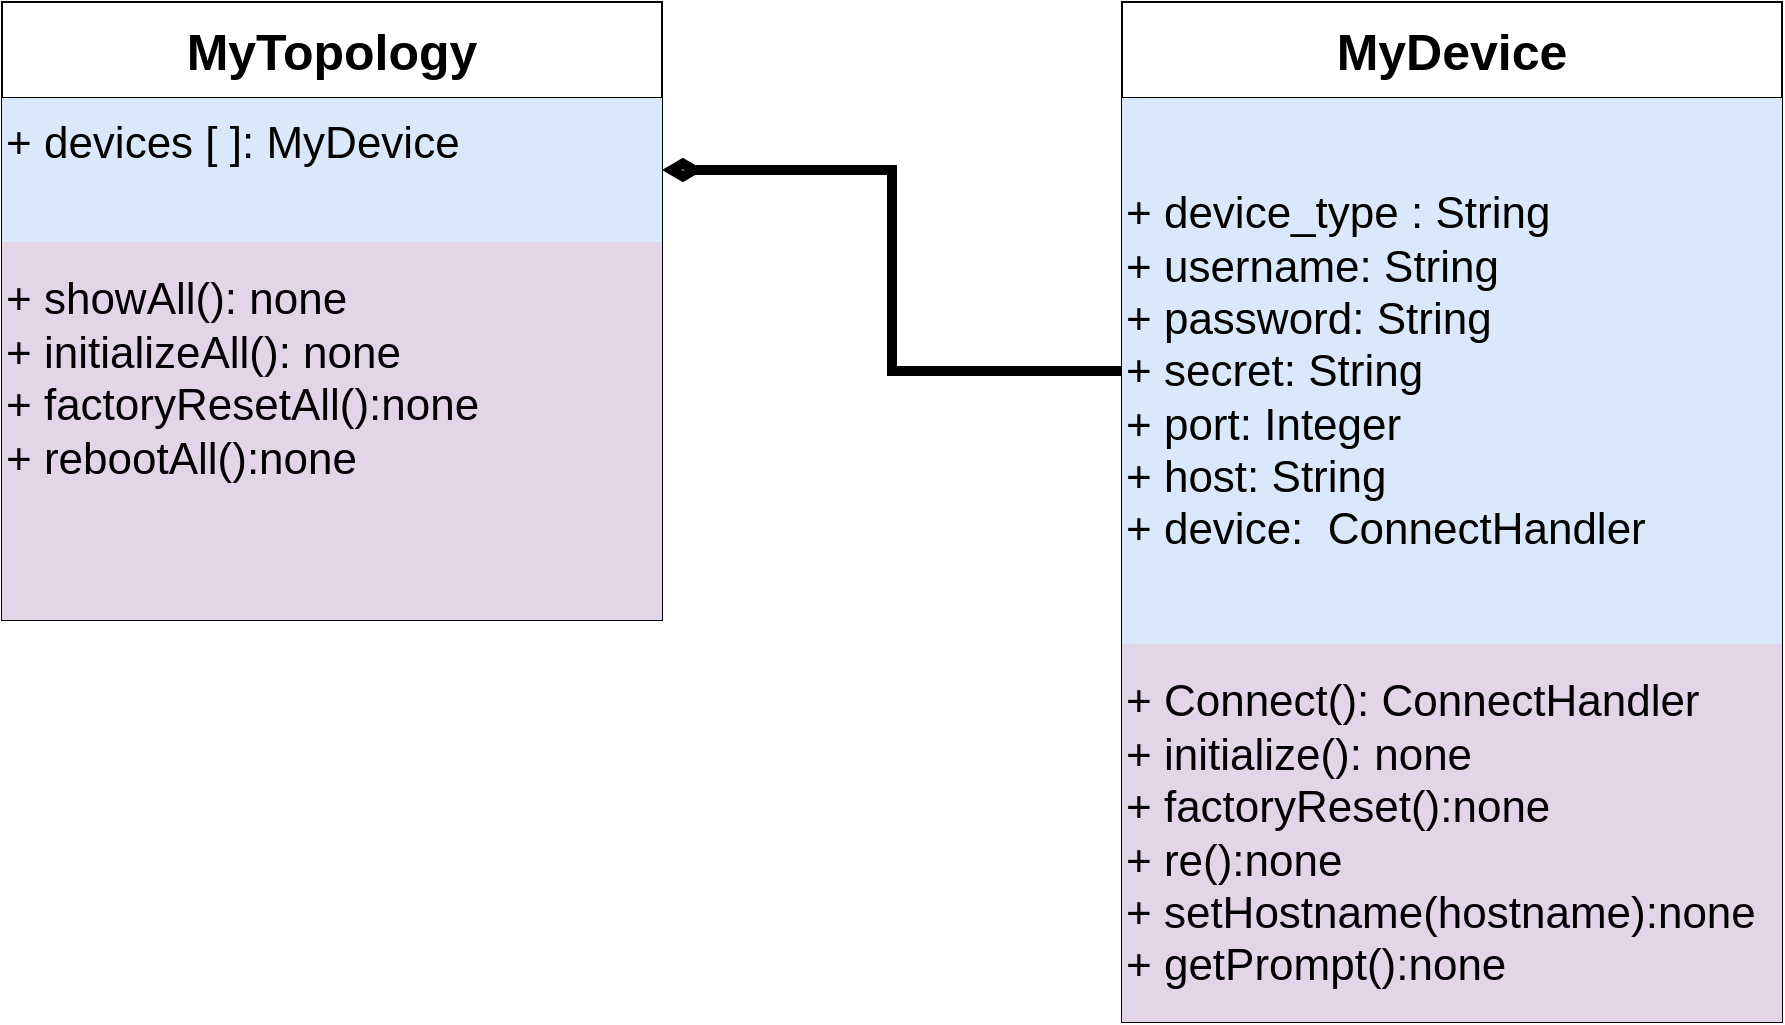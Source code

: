 <mxfile version="23.1.5" type="device">
  <diagram name="Page-1" id="xn4td57NWL2Jmq_waCct">
    <mxGraphModel dx="1120" dy="526" grid="1" gridSize="10" guides="1" tooltips="1" connect="1" arrows="1" fold="1" page="1" pageScale="1" pageWidth="850" pageHeight="1100" math="0" shadow="0">
      <root>
        <mxCell id="0" />
        <mxCell id="1" parent="0" />
        <mxCell id="Kqxm7T5sYgxEj9wbaCz5-17" value="" style="shape=table;startSize=0;container=1;collapsible=0;childLayout=tableLayout;" vertex="1" parent="1">
          <mxGeometry x="780" y="90" width="330" height="510" as="geometry" />
        </mxCell>
        <mxCell id="Kqxm7T5sYgxEj9wbaCz5-18" value="" style="shape=tableRow;horizontal=0;startSize=0;swimlaneHead=0;swimlaneBody=0;strokeColor=inherit;top=0;left=0;bottom=0;right=0;collapsible=0;dropTarget=0;fillColor=none;points=[[0,0.5],[1,0.5]];portConstraint=eastwest;" vertex="1" parent="Kqxm7T5sYgxEj9wbaCz5-17">
          <mxGeometry width="330" height="48" as="geometry" />
        </mxCell>
        <mxCell id="Kqxm7T5sYgxEj9wbaCz5-19" value="&lt;b&gt;&lt;font style=&quot;font-size: 25px;&quot;&gt;MyDevice&lt;/font&gt;&lt;/b&gt;" style="shape=partialRectangle;html=1;whiteSpace=wrap;connectable=0;strokeColor=inherit;overflow=hidden;fillColor=none;top=0;left=0;bottom=0;right=0;pointerEvents=1;" vertex="1" parent="Kqxm7T5sYgxEj9wbaCz5-18">
          <mxGeometry width="330" height="48" as="geometry">
            <mxRectangle width="330" height="48" as="alternateBounds" />
          </mxGeometry>
        </mxCell>
        <mxCell id="Kqxm7T5sYgxEj9wbaCz5-20" value="" style="shape=tableRow;horizontal=0;startSize=0;swimlaneHead=0;swimlaneBody=0;strokeColor=inherit;top=0;left=0;bottom=0;right=0;collapsible=0;dropTarget=0;fillColor=none;points=[[0,0.5],[1,0.5]];portConstraint=eastwest;fontSize=22;" vertex="1" parent="Kqxm7T5sYgxEj9wbaCz5-17">
          <mxGeometry y="48" width="330" height="273" as="geometry" />
        </mxCell>
        <mxCell id="Kqxm7T5sYgxEj9wbaCz5-21" value="+ device_type : String&lt;div style=&quot;font-size: 22px;&quot;&gt;+ username: String&lt;/div&gt;&lt;div style=&quot;font-size: 22px;&quot;&gt;+ password: String&lt;/div&gt;&lt;div style=&quot;font-size: 22px;&quot;&gt;+ secret: String&lt;/div&gt;&lt;div style=&quot;font-size: 22px;&quot;&gt;+ port: Integer&lt;/div&gt;&lt;div style=&quot;font-size: 22px;&quot;&gt;+ host: String&lt;/div&gt;&lt;div style=&quot;font-size: 22px;&quot;&gt;+ device:&amp;nbsp; ConnectHandler&lt;/div&gt;" style="shape=partialRectangle;html=1;whiteSpace=wrap;connectable=0;strokeColor=#6c8ebf;overflow=hidden;fillColor=#dae8fc;top=0;left=0;bottom=0;right=0;pointerEvents=1;align=left;fontSize=22;" vertex="1" parent="Kqxm7T5sYgxEj9wbaCz5-20">
          <mxGeometry width="330" height="273" as="geometry">
            <mxRectangle width="330" height="273" as="alternateBounds" />
          </mxGeometry>
        </mxCell>
        <mxCell id="Kqxm7T5sYgxEj9wbaCz5-22" value="" style="shape=tableRow;horizontal=0;startSize=0;swimlaneHead=0;swimlaneBody=0;strokeColor=inherit;top=0;left=0;bottom=0;right=0;collapsible=0;dropTarget=0;fillColor=none;points=[[0,0.5],[1,0.5]];portConstraint=eastwest;fontSize=22;" vertex="1" parent="Kqxm7T5sYgxEj9wbaCz5-17">
          <mxGeometry y="321" width="330" height="189" as="geometry" />
        </mxCell>
        <mxCell id="Kqxm7T5sYgxEj9wbaCz5-23" value="+ Connect(): ConnectHandler&lt;br&gt;+ initialize(): none&lt;br&gt;+ factoryReset():none&lt;br&gt;+ re():none&amp;nbsp;&amp;nbsp;&lt;br&gt;+ setHostname(hostname):none&lt;br&gt;+ getPrompt():none" style="shape=partialRectangle;html=1;whiteSpace=wrap;connectable=0;strokeColor=#9673a6;overflow=hidden;fillColor=#e1d5e7;top=0;left=0;bottom=0;right=0;pointerEvents=1;align=left;fontSize=22;" vertex="1" parent="Kqxm7T5sYgxEj9wbaCz5-22">
          <mxGeometry width="330" height="189" as="geometry">
            <mxRectangle width="330" height="189" as="alternateBounds" />
          </mxGeometry>
        </mxCell>
        <mxCell id="Kqxm7T5sYgxEj9wbaCz5-30" value="" style="shape=table;startSize=0;container=1;collapsible=0;childLayout=tableLayout;" vertex="1" parent="1">
          <mxGeometry x="220" y="90" width="330" height="309" as="geometry" />
        </mxCell>
        <mxCell id="Kqxm7T5sYgxEj9wbaCz5-31" value="" style="shape=tableRow;horizontal=0;startSize=0;swimlaneHead=0;swimlaneBody=0;strokeColor=inherit;top=0;left=0;bottom=0;right=0;collapsible=0;dropTarget=0;fillColor=none;points=[[0,0.5],[1,0.5]];portConstraint=eastwest;" vertex="1" parent="Kqxm7T5sYgxEj9wbaCz5-30">
          <mxGeometry width="330" height="48" as="geometry" />
        </mxCell>
        <mxCell id="Kqxm7T5sYgxEj9wbaCz5-32" value="&lt;b&gt;&lt;font style=&quot;font-size: 25px;&quot;&gt;MyTopology&lt;/font&gt;&lt;/b&gt;" style="shape=partialRectangle;html=1;whiteSpace=wrap;connectable=0;strokeColor=inherit;overflow=hidden;fillColor=none;top=0;left=0;bottom=0;right=0;pointerEvents=1;" vertex="1" parent="Kqxm7T5sYgxEj9wbaCz5-31">
          <mxGeometry width="330" height="48" as="geometry">
            <mxRectangle width="330" height="48" as="alternateBounds" />
          </mxGeometry>
        </mxCell>
        <mxCell id="Kqxm7T5sYgxEj9wbaCz5-33" value="" style="shape=tableRow;horizontal=0;startSize=0;swimlaneHead=0;swimlaneBody=0;strokeColor=inherit;top=0;left=0;bottom=0;right=0;collapsible=0;dropTarget=0;fillColor=none;points=[[0,0.5],[1,0.5]];portConstraint=eastwest;fontSize=22;" vertex="1" parent="Kqxm7T5sYgxEj9wbaCz5-30">
          <mxGeometry y="48" width="330" height="72" as="geometry" />
        </mxCell>
        <mxCell id="Kqxm7T5sYgxEj9wbaCz5-34" value="+ devices [ ]: MyDevice&amp;nbsp;&lt;br&gt;&amp;nbsp;" style="shape=partialRectangle;html=1;whiteSpace=wrap;connectable=0;strokeColor=#6c8ebf;overflow=hidden;fillColor=#dae8fc;top=0;left=0;bottom=0;right=0;pointerEvents=1;align=left;fontSize=22;" vertex="1" parent="Kqxm7T5sYgxEj9wbaCz5-33">
          <mxGeometry width="330" height="72" as="geometry">
            <mxRectangle width="330" height="72" as="alternateBounds" />
          </mxGeometry>
        </mxCell>
        <mxCell id="Kqxm7T5sYgxEj9wbaCz5-35" value="" style="shape=tableRow;horizontal=0;startSize=0;swimlaneHead=0;swimlaneBody=0;strokeColor=inherit;top=0;left=0;bottom=0;right=0;collapsible=0;dropTarget=0;fillColor=none;points=[[0,0.5],[1,0.5]];portConstraint=eastwest;fontSize=22;" vertex="1" parent="Kqxm7T5sYgxEj9wbaCz5-30">
          <mxGeometry y="120" width="330" height="189" as="geometry" />
        </mxCell>
        <mxCell id="Kqxm7T5sYgxEj9wbaCz5-36" value="+ showAll(): none&lt;br&gt;+ initializeAll(): none&lt;br&gt;+ factoryResetAll():none&lt;br&gt;+ rebootAll():none&amp;nbsp;&amp;nbsp;&lt;br&gt;&lt;br&gt;&lt;div&gt;&lt;br&gt;&lt;/div&gt;" style="shape=partialRectangle;html=1;whiteSpace=wrap;connectable=0;strokeColor=#9673a6;overflow=hidden;fillColor=#e1d5e7;top=0;left=0;bottom=0;right=0;pointerEvents=1;align=left;fontSize=22;" vertex="1" parent="Kqxm7T5sYgxEj9wbaCz5-35">
          <mxGeometry width="330" height="189" as="geometry">
            <mxRectangle width="330" height="189" as="alternateBounds" />
          </mxGeometry>
        </mxCell>
        <mxCell id="Kqxm7T5sYgxEj9wbaCz5-37" style="edgeStyle=orthogonalEdgeStyle;rounded=0;orthogonalLoop=1;jettySize=auto;html=1;endArrow=diamondThin;endFill=0;strokeWidth=5;" edge="1" parent="1" source="Kqxm7T5sYgxEj9wbaCz5-20" target="Kqxm7T5sYgxEj9wbaCz5-33">
          <mxGeometry relative="1" as="geometry" />
        </mxCell>
      </root>
    </mxGraphModel>
  </diagram>
</mxfile>
